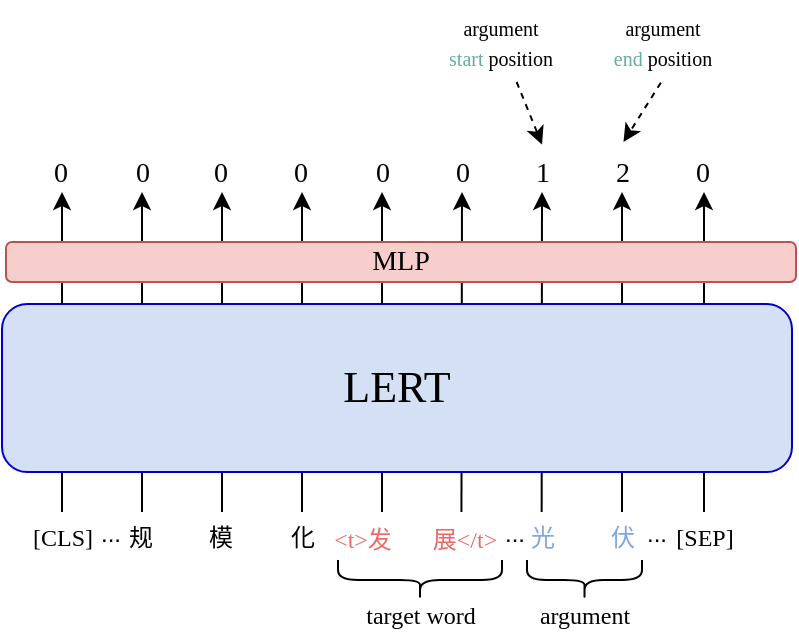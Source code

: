 <mxfile version="22.1.7" type="github">
  <diagram name="第 1 页" id="0Q2NC6H3fWaOLIkpraCQ">
    <mxGraphModel dx="1395" dy="632" grid="0" gridSize="10" guides="1" tooltips="1" connect="1" arrows="1" fold="1" page="1" pageScale="1" pageWidth="827" pageHeight="1169" math="0" shadow="0">
      <root>
        <mxCell id="0" />
        <mxCell id="1" parent="0" />
        <mxCell id="LtXhnj66ykpueWbNTKgC-1" value="" style="endArrow=classic;html=1;rounded=0;" parent="1" edge="1">
          <mxGeometry width="50" height="50" relative="1" as="geometry">
            <mxPoint x="500" y="720" as="sourcePoint" />
            <mxPoint x="500" y="560" as="targetPoint" />
          </mxGeometry>
        </mxCell>
        <mxCell id="LtXhnj66ykpueWbNTKgC-2" value="" style="endArrow=classic;html=1;rounded=0;" parent="1" edge="1">
          <mxGeometry width="50" height="50" relative="1" as="geometry">
            <mxPoint x="459.83" y="720" as="sourcePoint" />
            <mxPoint x="460" y="560" as="targetPoint" />
          </mxGeometry>
        </mxCell>
        <mxCell id="LtXhnj66ykpueWbNTKgC-3" value="" style="endArrow=classic;html=1;rounded=0;" parent="1" edge="1">
          <mxGeometry width="50" height="50" relative="1" as="geometry">
            <mxPoint x="380" y="720" as="sourcePoint" />
            <mxPoint x="380" y="560" as="targetPoint" />
          </mxGeometry>
        </mxCell>
        <mxCell id="LtXhnj66ykpueWbNTKgC-4" value="" style="endArrow=classic;html=1;rounded=0;" parent="1" edge="1">
          <mxGeometry width="50" height="50" relative="1" as="geometry">
            <mxPoint x="419.72" y="720" as="sourcePoint" />
            <mxPoint x="420" y="560" as="targetPoint" />
          </mxGeometry>
        </mxCell>
        <mxCell id="LtXhnj66ykpueWbNTKgC-6" value="&lt;font face=&quot;Georgia&quot;&gt;[CLS]&lt;/font&gt;" style="text;html=1;align=center;verticalAlign=middle;resizable=0;points=[];autosize=1;strokeColor=none;fillColor=none;" parent="1" vertex="1">
          <mxGeometry x="195" y="718" width="50" height="30" as="geometry" />
        </mxCell>
        <mxCell id="LtXhnj66ykpueWbNTKgC-7" value="&lt;font color=&quot;#ea6b66&quot; face=&quot;宋体-简&quot;&gt;&lt;font style=&quot;vertical-align: inherit;&quot;&gt;&lt;font style=&quot;vertical-align: inherit;&quot;&gt;&amp;lt;t&amp;gt;发&lt;/font&gt;&lt;/font&gt;&lt;/font&gt;" style="text;html=1;align=center;verticalAlign=middle;resizable=0;points=[];autosize=1;strokeColor=none;fillColor=none;" parent="1" vertex="1">
          <mxGeometry x="344" y="720" width="52" height="27" as="geometry" />
        </mxCell>
        <mxCell id="LtXhnj66ykpueWbNTKgC-8" value="&lt;font color=&quot;#ea6b66&quot; face=&quot;宋体-简&quot;&gt;&lt;font style=&quot;vertical-align: inherit;&quot;&gt;&lt;font style=&quot;vertical-align: inherit;&quot;&gt;展&amp;lt;/t&amp;gt;&lt;/font&gt;&lt;/font&gt;&lt;/font&gt;" style="text;html=1;align=center;verticalAlign=middle;resizable=0;points=[];autosize=1;strokeColor=none;fillColor=none;" parent="1" vertex="1">
          <mxGeometry x="392" y="720" width="57" height="27" as="geometry" />
        </mxCell>
        <mxCell id="LtXhnj66ykpueWbNTKgC-9" value="..." style="text;html=1;align=center;verticalAlign=middle;resizable=0;points=[];autosize=1;strokeColor=none;fillColor=none;" parent="1" vertex="1">
          <mxGeometry x="230" y="718" width="28" height="26" as="geometry" />
        </mxCell>
        <mxCell id="LtXhnj66ykpueWbNTKgC-10" value="&lt;font color=&quot;#7ea6e0&quot;&gt;&lt;font style=&quot;vertical-align: inherit;&quot;&gt;&lt;font style=&quot;vertical-align: inherit;&quot;&gt;&lt;font style=&quot;vertical-align: inherit;&quot;&gt;&lt;font style=&quot;vertical-align: inherit;&quot;&gt;&lt;font style=&quot;vertical-align: inherit;&quot;&gt;&lt;font style=&quot;vertical-align: inherit;&quot;&gt;光&lt;/font&gt;&lt;/font&gt;&lt;/font&gt;&lt;/font&gt;&lt;/font&gt;&lt;/font&gt;&lt;/font&gt;" style="text;html=1;align=center;verticalAlign=middle;resizable=0;points=[];autosize=1;strokeColor=none;fillColor=none;fontFamily=宋体-简;" parent="1" vertex="1">
          <mxGeometry x="445" y="720" width="30" height="26" as="geometry" />
        </mxCell>
        <mxCell id="LtXhnj66ykpueWbNTKgC-11" value="&lt;font color=&quot;#7ea6e0&quot;&gt;&lt;font style=&quot;vertical-align: inherit;&quot;&gt;&lt;font style=&quot;vertical-align: inherit;&quot;&gt;伏&lt;/font&gt;&lt;/font&gt;&lt;/font&gt;" style="text;html=1;align=center;verticalAlign=middle;resizable=0;points=[];autosize=1;strokeColor=none;fillColor=none;fontFamily=宋体-简;" parent="1" vertex="1">
          <mxGeometry x="485" y="720" width="30" height="26" as="geometry" />
        </mxCell>
        <mxCell id="LtXhnj66ykpueWbNTKgC-13" value="" style="endArrow=classic;html=1;rounded=0;" parent="1" edge="1">
          <mxGeometry width="50" height="50" relative="1" as="geometry">
            <mxPoint x="340" y="720" as="sourcePoint" />
            <mxPoint x="340" y="560" as="targetPoint" />
          </mxGeometry>
        </mxCell>
        <mxCell id="LtXhnj66ykpueWbNTKgC-14" value="&lt;font style=&quot;vertical-align: inherit;&quot;&gt;&lt;font style=&quot;vertical-align: inherit;&quot;&gt;&lt;font style=&quot;vertical-align: inherit;&quot;&gt;&lt;font style=&quot;vertical-align: inherit;&quot;&gt;规&lt;/font&gt;&lt;/font&gt;&lt;/font&gt;&lt;/font&gt;" style="text;html=1;align=center;verticalAlign=middle;resizable=0;points=[];autosize=1;strokeColor=none;fillColor=none;fontFamily=宋体-简;" parent="1" vertex="1">
          <mxGeometry x="244" y="720" width="30" height="26" as="geometry" />
        </mxCell>
        <mxCell id="LtXhnj66ykpueWbNTKgC-15" value="&lt;font style=&quot;vertical-align: inherit;&quot;&gt;&lt;font style=&quot;vertical-align: inherit;&quot;&gt;模&lt;/font&gt;&lt;/font&gt;" style="text;html=1;align=center;verticalAlign=middle;resizable=0;points=[];autosize=1;strokeColor=none;fillColor=none;fontFamily=宋体-简;" parent="1" vertex="1">
          <mxGeometry x="284" y="720" width="30" height="26" as="geometry" />
        </mxCell>
        <mxCell id="LtXhnj66ykpueWbNTKgC-16" value="&lt;font style=&quot;vertical-align: inherit;&quot;&gt;&lt;font style=&quot;vertical-align: inherit;&quot;&gt;&lt;font style=&quot;vertical-align: inherit;&quot;&gt;&lt;font style=&quot;vertical-align: inherit;&quot;&gt;化&lt;/font&gt;&lt;/font&gt;&lt;/font&gt;&lt;/font&gt;" style="text;html=1;align=center;verticalAlign=middle;resizable=0;points=[];autosize=1;strokeColor=none;fillColor=none;fontFamily=宋体-简;" parent="1" vertex="1">
          <mxGeometry x="325" y="720" width="30" height="26" as="geometry" />
        </mxCell>
        <mxCell id="LtXhnj66ykpueWbNTKgC-17" value="" style="endArrow=classic;html=1;rounded=0;" parent="1" edge="1">
          <mxGeometry width="50" height="50" relative="1" as="geometry">
            <mxPoint x="541" y="720" as="sourcePoint" />
            <mxPoint x="541" y="560" as="targetPoint" />
          </mxGeometry>
        </mxCell>
        <mxCell id="LtXhnj66ykpueWbNTKgC-18" value="" style="endArrow=classic;html=1;rounded=0;" parent="1" edge="1">
          <mxGeometry width="50" height="50" relative="1" as="geometry">
            <mxPoint x="300" y="720" as="sourcePoint" />
            <mxPoint x="300" y="560" as="targetPoint" />
          </mxGeometry>
        </mxCell>
        <mxCell id="LtXhnj66ykpueWbNTKgC-20" value="&lt;font face=&quot;Georgia&quot;&gt;[SEP]&lt;/font&gt;" style="text;html=1;align=center;verticalAlign=middle;resizable=0;points=[];autosize=1;strokeColor=none;fillColor=none;" parent="1" vertex="1">
          <mxGeometry x="516" y="718" width="50" height="30" as="geometry" />
        </mxCell>
        <mxCell id="LtXhnj66ykpueWbNTKgC-21" value="..." style="text;html=1;align=center;verticalAlign=middle;resizable=0;points=[];autosize=1;strokeColor=none;fillColor=none;" parent="1" vertex="1">
          <mxGeometry x="503" y="718" width="28" height="26" as="geometry" />
        </mxCell>
        <mxCell id="LtXhnj66ykpueWbNTKgC-22" value="" style="endArrow=classic;html=1;rounded=0;" parent="1" edge="1">
          <mxGeometry width="50" height="50" relative="1" as="geometry">
            <mxPoint x="260" y="720" as="sourcePoint" />
            <mxPoint x="260" y="560" as="targetPoint" />
          </mxGeometry>
        </mxCell>
        <mxCell id="LtXhnj66ykpueWbNTKgC-23" value="" style="endArrow=classic;html=1;rounded=0;" parent="1" edge="1">
          <mxGeometry width="50" height="50" relative="1" as="geometry">
            <mxPoint x="220" y="720" as="sourcePoint" />
            <mxPoint x="220" y="560" as="targetPoint" />
          </mxGeometry>
        </mxCell>
        <mxCell id="LtXhnj66ykpueWbNTKgC-19" value="&lt;font style=&quot;font-size: 22px;&quot; face=&quot;Georgia&quot;&gt;LERT&lt;/font&gt;" style="rounded=1;whiteSpace=wrap;html=1;fillColor=#D4E1F5;strokeColor=#0000CC;" parent="1" vertex="1">
          <mxGeometry x="190" y="616" width="395" height="84" as="geometry" />
        </mxCell>
        <mxCell id="LtXhnj66ykpueWbNTKgC-24" value="" style="shape=curlyBracket;whiteSpace=wrap;html=1;rounded=1;flipH=1;labelPosition=right;verticalLabelPosition=middle;align=left;verticalAlign=middle;direction=north;" parent="1" vertex="1">
          <mxGeometry x="452.5" y="744" width="57.5" height="20" as="geometry" />
        </mxCell>
        <mxCell id="LtXhnj66ykpueWbNTKgC-25" value="&lt;font face=&quot;Georgia&quot;&gt;argument&lt;/font&gt;" style="text;html=1;align=center;verticalAlign=middle;resizable=0;points=[];autosize=1;strokeColor=none;fillColor=none;" parent="1" vertex="1">
          <mxGeometry x="446.25" y="759" width="70" height="26" as="geometry" />
        </mxCell>
        <mxCell id="LtXhnj66ykpueWbNTKgC-26" value="" style="shape=curlyBracket;whiteSpace=wrap;html=1;rounded=1;flipH=1;labelPosition=right;verticalLabelPosition=middle;align=left;verticalAlign=middle;direction=north;" parent="1" vertex="1">
          <mxGeometry x="358" y="744" width="82" height="20" as="geometry" />
        </mxCell>
        <mxCell id="LtXhnj66ykpueWbNTKgC-27" value="&lt;font face=&quot;Georgia&quot;&gt;target word&lt;/font&gt;" style="text;html=1;align=center;verticalAlign=middle;resizable=0;points=[];autosize=1;strokeColor=none;fillColor=none;" parent="1" vertex="1">
          <mxGeometry x="359.5" y="759" width="79" height="26" as="geometry" />
        </mxCell>
        <mxCell id="LtXhnj66ykpueWbNTKgC-28" value="&lt;font face=&quot;Times New Roman&quot; style=&quot;font-size: 14px;&quot;&gt;0&lt;/font&gt;" style="text;html=1;align=center;verticalAlign=middle;resizable=0;points=[];autosize=1;strokeColor=none;fillColor=none;fontSize=14;" parent="1" vertex="1">
          <mxGeometry x="206" y="535" width="25" height="29" as="geometry" />
        </mxCell>
        <mxCell id="LtXhnj66ykpueWbNTKgC-29" value="&lt;font face=&quot;Times New Roman&quot; style=&quot;font-size: 14px;&quot;&gt;0&lt;/font&gt;" style="text;html=1;align=center;verticalAlign=middle;resizable=0;points=[];autosize=1;strokeColor=none;fillColor=none;fontSize=14;" parent="1" vertex="1">
          <mxGeometry x="247" y="535" width="25" height="29" as="geometry" />
        </mxCell>
        <mxCell id="LtXhnj66ykpueWbNTKgC-30" value="&lt;font face=&quot;Times New Roman&quot; style=&quot;font-size: 14px;&quot;&gt;0&lt;/font&gt;" style="text;html=1;align=center;verticalAlign=middle;resizable=0;points=[];autosize=1;strokeColor=none;fillColor=none;fontSize=14;" parent="1" vertex="1">
          <mxGeometry x="286.5" y="535" width="25" height="29" as="geometry" />
        </mxCell>
        <mxCell id="LtXhnj66ykpueWbNTKgC-31" value="&lt;font face=&quot;Times New Roman&quot; style=&quot;font-size: 14px;&quot;&gt;0&lt;/font&gt;" style="text;html=1;align=center;verticalAlign=middle;resizable=0;points=[];autosize=1;strokeColor=none;fillColor=none;fontSize=14;" parent="1" vertex="1">
          <mxGeometry x="326.5" y="535" width="25" height="29" as="geometry" />
        </mxCell>
        <mxCell id="LtXhnj66ykpueWbNTKgC-32" value="&lt;font face=&quot;Times New Roman&quot; style=&quot;font-size: 14px;&quot;&gt;0&lt;/font&gt;" style="text;html=1;align=center;verticalAlign=middle;resizable=0;points=[];autosize=1;strokeColor=none;fillColor=none;fontSize=14;" parent="1" vertex="1">
          <mxGeometry x="367" y="535" width="25" height="29" as="geometry" />
        </mxCell>
        <mxCell id="LtXhnj66ykpueWbNTKgC-33" value="&lt;font face=&quot;Times New Roman&quot; style=&quot;font-size: 14px;&quot;&gt;0&lt;/font&gt;" style="text;html=1;align=center;verticalAlign=middle;resizable=0;points=[];autosize=1;strokeColor=none;fillColor=none;fontSize=14;" parent="1" vertex="1">
          <mxGeometry x="407.5" y="535" width="25" height="29" as="geometry" />
        </mxCell>
        <mxCell id="LtXhnj66ykpueWbNTKgC-34" value="&lt;font face=&quot;Times New Roman&quot; style=&quot;font-size: 14px;&quot;&gt;1&lt;/font&gt;" style="text;html=1;align=center;verticalAlign=middle;resizable=0;points=[];autosize=1;strokeColor=none;fillColor=none;fontSize=14;" parent="1" vertex="1">
          <mxGeometry x="447.5" y="535" width="25" height="29" as="geometry" />
        </mxCell>
        <mxCell id="LtXhnj66ykpueWbNTKgC-35" value="&lt;font face=&quot;Times New Roman&quot; style=&quot;font-size: 14px;&quot;&gt;2&lt;/font&gt;" style="text;html=1;align=center;verticalAlign=middle;resizable=0;points=[];autosize=1;strokeColor=none;fillColor=none;fontSize=14;" parent="1" vertex="1">
          <mxGeometry x="487.5" y="535" width="25" height="29" as="geometry" />
        </mxCell>
        <mxCell id="LtXhnj66ykpueWbNTKgC-37" value="&lt;font face=&quot;Times New Roman&quot; style=&quot;font-size: 14px;&quot;&gt;0&lt;/font&gt;" style="text;html=1;align=center;verticalAlign=middle;resizable=0;points=[];autosize=1;strokeColor=none;fillColor=none;fontSize=14;" parent="1" vertex="1">
          <mxGeometry x="527" y="535" width="25" height="29" as="geometry" />
        </mxCell>
        <mxCell id="LtXhnj66ykpueWbNTKgC-38" value="&lt;font style=&quot;font-size: 14px;&quot; face=&quot;Georgia&quot;&gt;MLP&lt;/font&gt;" style="rounded=1;whiteSpace=wrap;html=1;fillColor=#f8cecc;strokeColor=#b85450;" parent="1" vertex="1">
          <mxGeometry x="192" y="585" width="395" height="20" as="geometry" />
        </mxCell>
        <mxCell id="LtXhnj66ykpueWbNTKgC-39" value="&lt;font style=&quot;font-size: 10px;&quot; face=&quot;Georgia&quot;&gt;argument&lt;br&gt;&lt;font color=&quot;#67ab9f&quot;&gt;start&lt;/font&gt; position&lt;/font&gt;" style="text;html=1;align=center;verticalAlign=middle;resizable=0;points=[];autosize=1;strokeColor=none;fillColor=none;" parent="1" vertex="1">
          <mxGeometry x="400.5" y="464" width="77" height="41" as="geometry" />
        </mxCell>
        <mxCell id="LtXhnj66ykpueWbNTKgC-40" value="&lt;font style=&quot;font-size: 10px;&quot; face=&quot;Georgia&quot;&gt;argument&lt;br&gt;&lt;font color=&quot;#67ab9f&quot;&gt;end&lt;/font&gt; position&lt;/font&gt;" style="text;html=1;align=center;verticalAlign=middle;resizable=0;points=[];autosize=1;strokeColor=none;fillColor=none;" parent="1" vertex="1">
          <mxGeometry x="483.5" y="464" width="73" height="41" as="geometry" />
        </mxCell>
        <mxCell id="LtXhnj66ykpueWbNTKgC-41" value="" style="endArrow=classic;html=1;rounded=0;entryX=0.5;entryY=0.043;entryDx=0;entryDy=0;entryPerimeter=0;dashed=1;" parent="1" source="LtXhnj66ykpueWbNTKgC-39" target="LtXhnj66ykpueWbNTKgC-34" edge="1">
          <mxGeometry width="50" height="50" relative="1" as="geometry">
            <mxPoint x="364" y="535" as="sourcePoint" />
            <mxPoint x="414" y="485" as="targetPoint" />
          </mxGeometry>
        </mxCell>
        <mxCell id="LtXhnj66ykpueWbNTKgC-43" value="" style="endArrow=classic;html=1;rounded=0;entryX=0.5;entryY=0.043;entryDx=0;entryDy=0;entryPerimeter=0;dashed=1;exitX=0.492;exitY=1.009;exitDx=0;exitDy=0;exitPerimeter=0;" parent="1" source="LtXhnj66ykpueWbNTKgC-40" edge="1">
          <mxGeometry width="50" height="50" relative="1" as="geometry">
            <mxPoint x="500.75" y="504" as="sourcePoint" />
            <mxPoint x="500.75" y="535" as="targetPoint" />
          </mxGeometry>
        </mxCell>
        <mxCell id="CH_fh-M7QrxdjGathnUp-1" value="&lt;font style=&quot;vertical-align: inherit;&quot;&gt;&lt;font style=&quot;vertical-align: inherit;&quot;&gt;...&lt;/font&gt;&lt;/font&gt;" style="text;html=1;align=center;verticalAlign=middle;resizable=0;points=[];autosize=1;strokeColor=none;fillColor=none;" parent="1" vertex="1">
          <mxGeometry x="432" y="718" width="28" height="26" as="geometry" />
        </mxCell>
      </root>
    </mxGraphModel>
  </diagram>
</mxfile>
